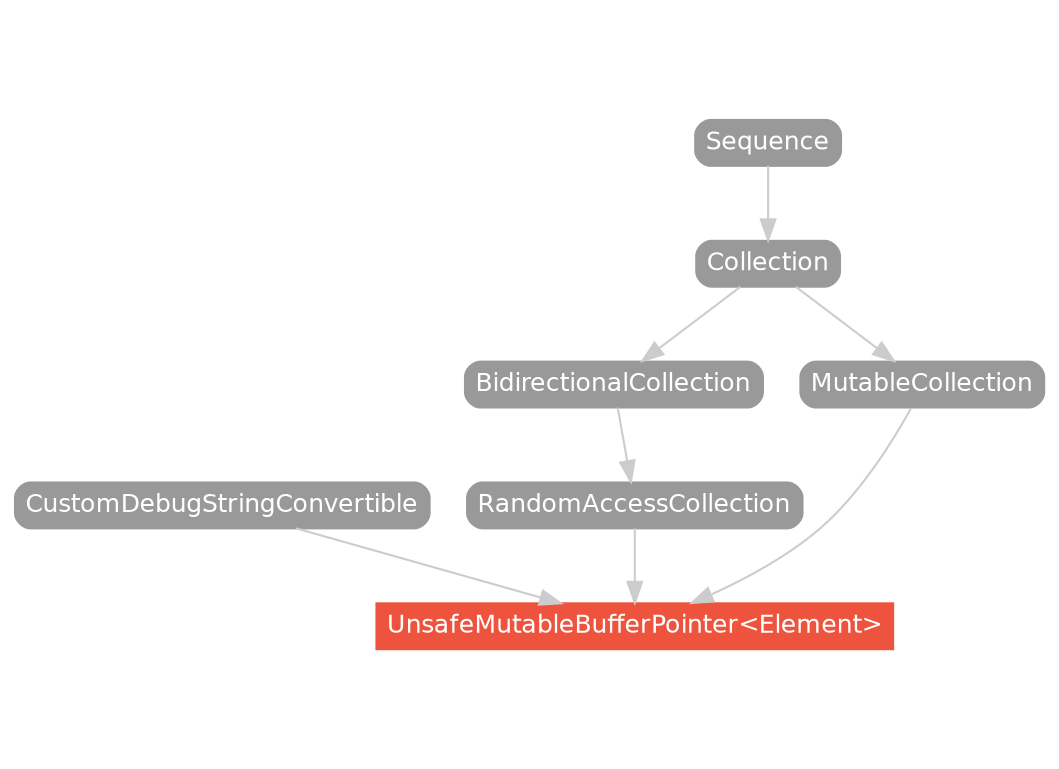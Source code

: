 strict digraph "UnsafeMutableBufferPointer<Element> - Type Hierarchy - SwiftDoc.org" {
    pad="0.1,0.8"
    node [shape=box, style="filled,rounded", color="#999999", fillcolor="#999999", fontcolor=white, fontname=Helvetica, fontnames="Helvetica,sansserif", fontsize=12, margin="0.07,0.05", height="0.3"]
    edge [color="#cccccc"]
    "BidirectionalCollection" [URL="/protocol/BidirectionalCollection/hierarchy/"]
    "Collection" [URL="/protocol/Collection/hierarchy/"]
    "CustomDebugStringConvertible" [URL="/protocol/CustomDebugStringConvertible/hierarchy/"]
    "MutableCollection" [URL="/protocol/MutableCollection/hierarchy/"]
    "RandomAccessCollection" [URL="/protocol/RandomAccessCollection/hierarchy/"]
    "Sequence" [URL="/protocol/Sequence/hierarchy/"]
    "UnsafeMutableBufferPointer<Element>" [URL="/type/UnsafeMutableBufferPointer/", style="filled", fillcolor="#ee543d", color="#ee543d"]    "MutableCollection" -> "UnsafeMutableBufferPointer<Element>"
    "RandomAccessCollection" -> "UnsafeMutableBufferPointer<Element>"
    "CustomDebugStringConvertible" -> "UnsafeMutableBufferPointer<Element>"
    "Collection" -> "MutableCollection"
    "Sequence" -> "Collection"
    "BidirectionalCollection" -> "RandomAccessCollection"
    "Collection" -> "BidirectionalCollection"
    "Sequence" -> "Collection"
    subgraph Types {
        rank = max; "UnsafeMutableBufferPointer<Element>";
    }
}